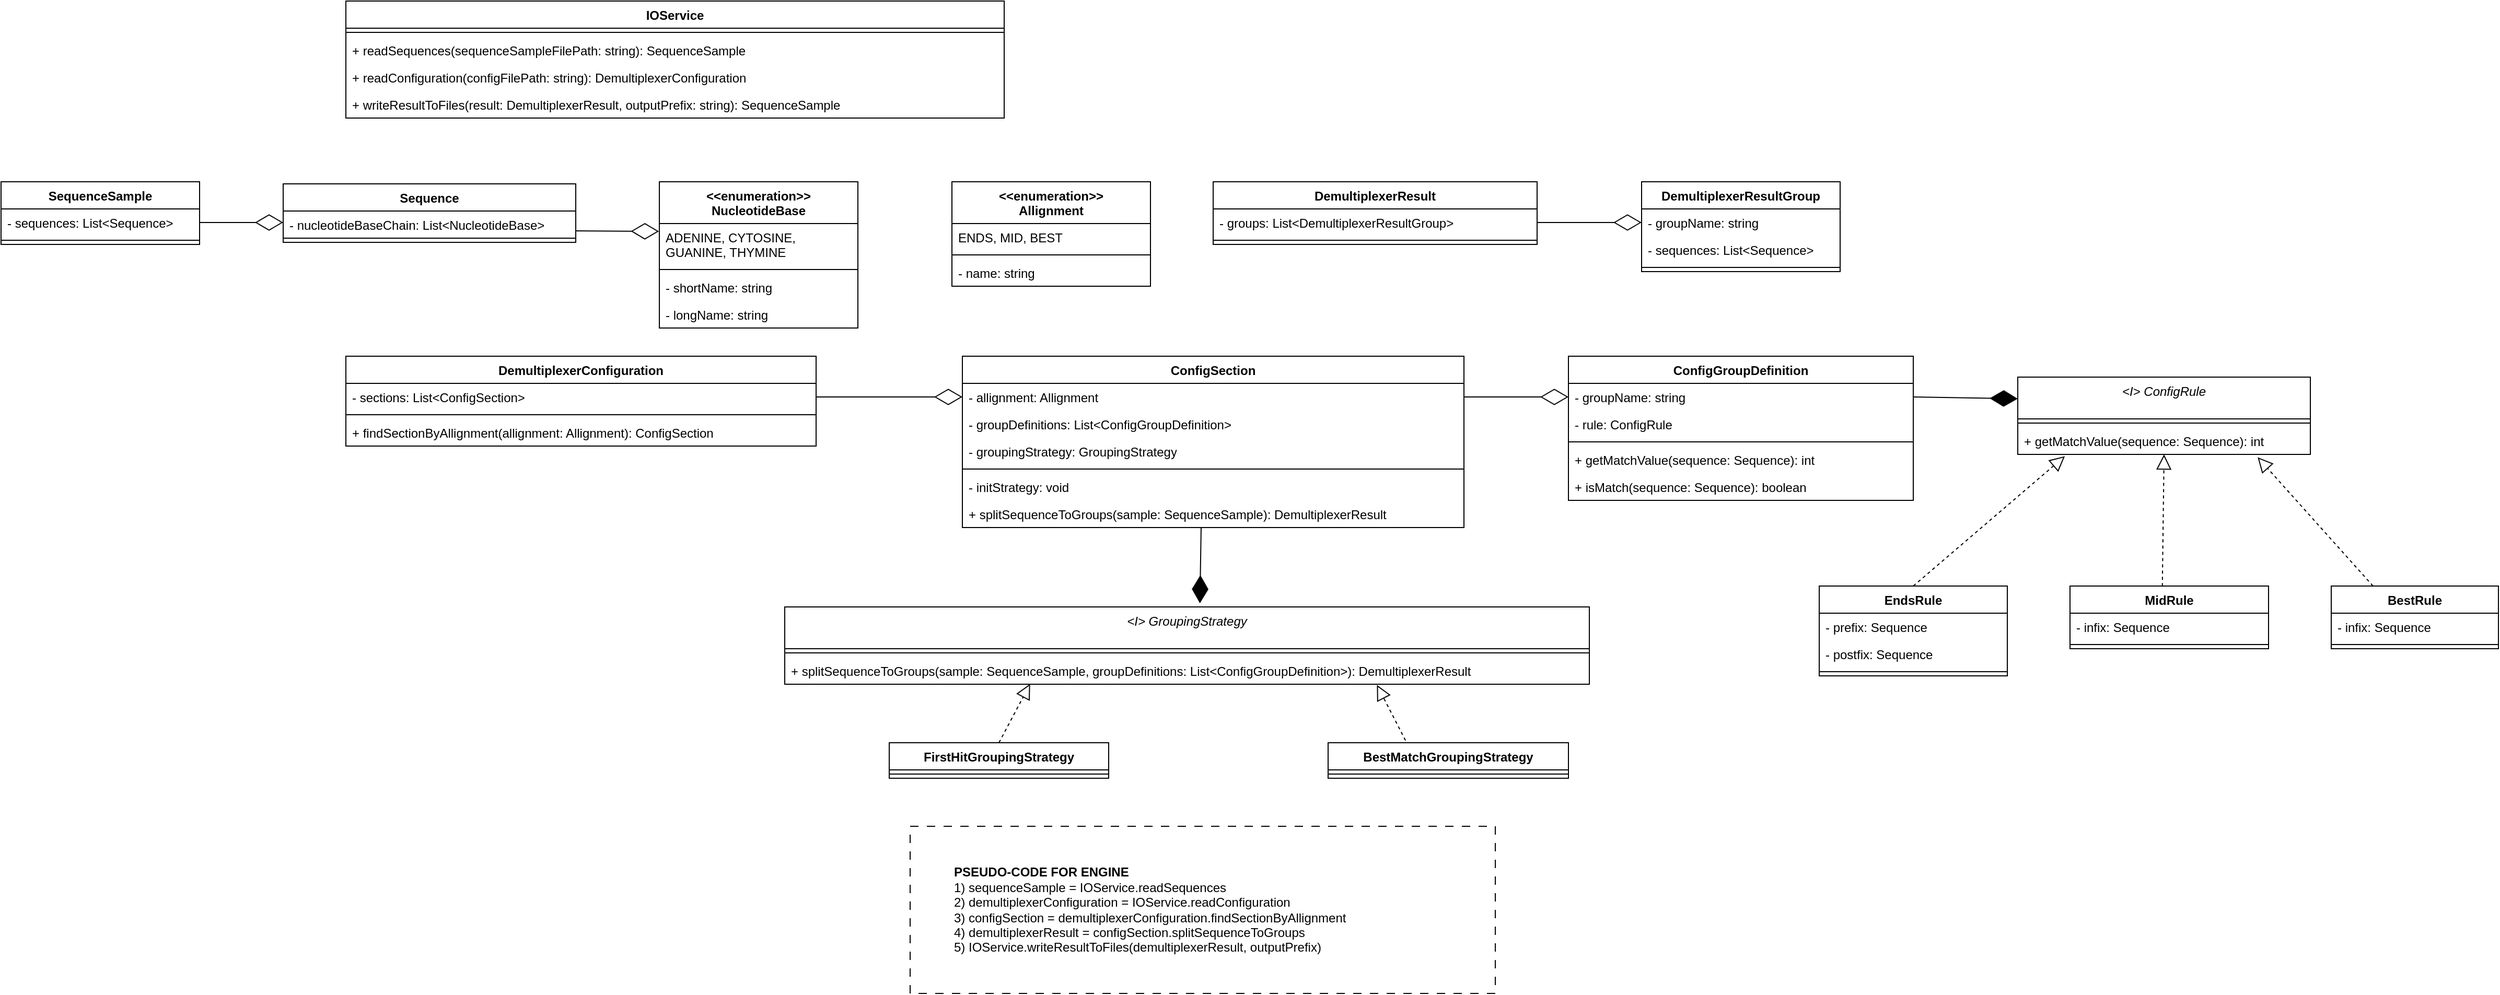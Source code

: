 <mxfile version="25.0.3">
  <diagram name="1 oldal" id="gJgrqShFCkPL8RjyrLo0">
    <mxGraphModel dx="2498" dy="748" grid="1" gridSize="10" guides="1" tooltips="1" connect="1" arrows="1" fold="1" page="1" pageScale="1" pageWidth="827" pageHeight="1169" math="0" shadow="0">
      <root>
        <mxCell id="0" />
        <mxCell id="1" parent="0" />
        <mxCell id="IwMsbEK7kWu3GnN3jvoc-1" value="IOService" style="swimlane;fontStyle=1;align=center;verticalAlign=top;childLayout=stackLayout;horizontal=1;startSize=26;horizontalStack=0;resizeParent=1;resizeParentMax=0;resizeLast=0;collapsible=1;marginBottom=0;whiteSpace=wrap;html=1;" vertex="1" parent="1">
          <mxGeometry x="-300" y="40" width="630" height="112" as="geometry" />
        </mxCell>
        <mxCell id="IwMsbEK7kWu3GnN3jvoc-3" value="" style="line;strokeWidth=1;fillColor=none;align=left;verticalAlign=middle;spacingTop=-1;spacingLeft=3;spacingRight=3;rotatable=0;labelPosition=right;points=[];portConstraint=eastwest;strokeColor=inherit;" vertex="1" parent="IwMsbEK7kWu3GnN3jvoc-1">
          <mxGeometry y="26" width="630" height="8" as="geometry" />
        </mxCell>
        <mxCell id="IwMsbEK7kWu3GnN3jvoc-4" value="+ readSequences(sequenceSampleFilePath: string): SequenceSample" style="text;strokeColor=none;fillColor=none;align=left;verticalAlign=top;spacingLeft=4;spacingRight=4;overflow=hidden;rotatable=0;points=[[0,0.5],[1,0.5]];portConstraint=eastwest;whiteSpace=wrap;html=1;" vertex="1" parent="IwMsbEK7kWu3GnN3jvoc-1">
          <mxGeometry y="34" width="630" height="26" as="geometry" />
        </mxCell>
        <mxCell id="IwMsbEK7kWu3GnN3jvoc-13" value="+ readConfiguration(configFilePath: string): DemultiplexerConfiguration" style="text;strokeColor=none;fillColor=none;align=left;verticalAlign=top;spacingLeft=4;spacingRight=4;overflow=hidden;rotatable=0;points=[[0,0.5],[1,0.5]];portConstraint=eastwest;whiteSpace=wrap;html=1;" vertex="1" parent="IwMsbEK7kWu3GnN3jvoc-1">
          <mxGeometry y="60" width="630" height="26" as="geometry" />
        </mxCell>
        <mxCell id="IwMsbEK7kWu3GnN3jvoc-59" value="+ writeResultToFiles(result: DemultiplexerResult, outputPrefix: string): SequenceSample" style="text;strokeColor=none;fillColor=none;align=left;verticalAlign=top;spacingLeft=4;spacingRight=4;overflow=hidden;rotatable=0;points=[[0,0.5],[1,0.5]];portConstraint=eastwest;whiteSpace=wrap;html=1;" vertex="1" parent="IwMsbEK7kWu3GnN3jvoc-1">
          <mxGeometry y="86" width="630" height="26" as="geometry" />
        </mxCell>
        <mxCell id="IwMsbEK7kWu3GnN3jvoc-5" value="Sequence" style="swimlane;fontStyle=1;align=center;verticalAlign=top;childLayout=stackLayout;horizontal=1;startSize=26;horizontalStack=0;resizeParent=1;resizeParentMax=0;resizeLast=0;collapsible=1;marginBottom=0;whiteSpace=wrap;html=1;" vertex="1" parent="1">
          <mxGeometry x="-360" y="215" width="280" height="56" as="geometry" />
        </mxCell>
        <mxCell id="IwMsbEK7kWu3GnN3jvoc-6" value="- nucleotideBaseChain: List&amp;lt;NucleotideBase&amp;gt;" style="text;strokeColor=none;fillColor=none;align=left;verticalAlign=top;spacingLeft=4;spacingRight=4;overflow=hidden;rotatable=0;points=[[0,0.5],[1,0.5]];portConstraint=eastwest;whiteSpace=wrap;html=1;" vertex="1" parent="IwMsbEK7kWu3GnN3jvoc-5">
          <mxGeometry y="26" width="280" height="22" as="geometry" />
        </mxCell>
        <mxCell id="IwMsbEK7kWu3GnN3jvoc-7" value="" style="line;strokeWidth=1;fillColor=none;align=left;verticalAlign=middle;spacingTop=-1;spacingLeft=3;spacingRight=3;rotatable=0;labelPosition=right;points=[];portConstraint=eastwest;strokeColor=inherit;" vertex="1" parent="IwMsbEK7kWu3GnN3jvoc-5">
          <mxGeometry y="48" width="280" height="8" as="geometry" />
        </mxCell>
        <mxCell id="IwMsbEK7kWu3GnN3jvoc-9" value="SequenceSample" style="swimlane;fontStyle=1;align=center;verticalAlign=top;childLayout=stackLayout;horizontal=1;startSize=26;horizontalStack=0;resizeParent=1;resizeParentMax=0;resizeLast=0;collapsible=1;marginBottom=0;whiteSpace=wrap;html=1;" vertex="1" parent="1">
          <mxGeometry x="-630" y="213" width="190" height="60" as="geometry" />
        </mxCell>
        <mxCell id="IwMsbEK7kWu3GnN3jvoc-10" value="- sequences: List&amp;lt;Sequence&amp;gt;" style="text;strokeColor=none;fillColor=none;align=left;verticalAlign=top;spacingLeft=4;spacingRight=4;overflow=hidden;rotatable=0;points=[[0,0.5],[1,0.5]];portConstraint=eastwest;whiteSpace=wrap;html=1;" vertex="1" parent="IwMsbEK7kWu3GnN3jvoc-9">
          <mxGeometry y="26" width="190" height="26" as="geometry" />
        </mxCell>
        <mxCell id="IwMsbEK7kWu3GnN3jvoc-11" value="" style="line;strokeWidth=1;fillColor=none;align=left;verticalAlign=middle;spacingTop=-1;spacingLeft=3;spacingRight=3;rotatable=0;labelPosition=right;points=[];portConstraint=eastwest;strokeColor=inherit;" vertex="1" parent="IwMsbEK7kWu3GnN3jvoc-9">
          <mxGeometry y="52" width="190" height="8" as="geometry" />
        </mxCell>
        <mxCell id="IwMsbEK7kWu3GnN3jvoc-14" value="DemultiplexerConfiguration" style="swimlane;fontStyle=1;align=center;verticalAlign=top;childLayout=stackLayout;horizontal=1;startSize=26;horizontalStack=0;resizeParent=1;resizeParentMax=0;resizeLast=0;collapsible=1;marginBottom=0;whiteSpace=wrap;html=1;" vertex="1" parent="1">
          <mxGeometry x="-300" y="380" width="450" height="86" as="geometry" />
        </mxCell>
        <mxCell id="IwMsbEK7kWu3GnN3jvoc-15" value="- sections: List&amp;lt;ConfigSection&amp;gt;" style="text;strokeColor=none;fillColor=none;align=left;verticalAlign=top;spacingLeft=4;spacingRight=4;overflow=hidden;rotatable=0;points=[[0,0.5],[1,0.5]];portConstraint=eastwest;whiteSpace=wrap;html=1;" vertex="1" parent="IwMsbEK7kWu3GnN3jvoc-14">
          <mxGeometry y="26" width="450" height="26" as="geometry" />
        </mxCell>
        <mxCell id="IwMsbEK7kWu3GnN3jvoc-16" value="" style="line;strokeWidth=1;fillColor=none;align=left;verticalAlign=middle;spacingTop=-1;spacingLeft=3;spacingRight=3;rotatable=0;labelPosition=right;points=[];portConstraint=eastwest;strokeColor=inherit;" vertex="1" parent="IwMsbEK7kWu3GnN3jvoc-14">
          <mxGeometry y="52" width="450" height="8" as="geometry" />
        </mxCell>
        <mxCell id="IwMsbEK7kWu3GnN3jvoc-17" value="+ findSectionByAllignment(allignment: Allignment): ConfigSection" style="text;strokeColor=none;fillColor=none;align=left;verticalAlign=top;spacingLeft=4;spacingRight=4;overflow=hidden;rotatable=0;points=[[0,0.5],[1,0.5]];portConstraint=eastwest;whiteSpace=wrap;html=1;" vertex="1" parent="IwMsbEK7kWu3GnN3jvoc-14">
          <mxGeometry y="60" width="450" height="26" as="geometry" />
        </mxCell>
        <mxCell id="IwMsbEK7kWu3GnN3jvoc-25" value="ConfigSection" style="swimlane;fontStyle=1;align=center;verticalAlign=top;childLayout=stackLayout;horizontal=1;startSize=26;horizontalStack=0;resizeParent=1;resizeParentMax=0;resizeLast=0;collapsible=1;marginBottom=0;whiteSpace=wrap;html=1;" vertex="1" parent="1">
          <mxGeometry x="290" y="380" width="480" height="164" as="geometry" />
        </mxCell>
        <mxCell id="IwMsbEK7kWu3GnN3jvoc-26" value="- allignment: Allignment" style="text;strokeColor=none;fillColor=none;align=left;verticalAlign=top;spacingLeft=4;spacingRight=4;overflow=hidden;rotatable=0;points=[[0,0.5],[1,0.5]];portConstraint=eastwest;whiteSpace=wrap;html=1;" vertex="1" parent="IwMsbEK7kWu3GnN3jvoc-25">
          <mxGeometry y="26" width="480" height="26" as="geometry" />
        </mxCell>
        <mxCell id="IwMsbEK7kWu3GnN3jvoc-38" value="- groupDefinitions: List&amp;lt;ConfigGroupDefinition&amp;gt;" style="text;strokeColor=none;fillColor=none;align=left;verticalAlign=top;spacingLeft=4;spacingRight=4;overflow=hidden;rotatable=0;points=[[0,0.5],[1,0.5]];portConstraint=eastwest;whiteSpace=wrap;html=1;" vertex="1" parent="IwMsbEK7kWu3GnN3jvoc-25">
          <mxGeometry y="52" width="480" height="26" as="geometry" />
        </mxCell>
        <mxCell id="IwMsbEK7kWu3GnN3jvoc-120" value="- groupingStrategy: GroupingStrategy" style="text;strokeColor=none;fillColor=none;align=left;verticalAlign=top;spacingLeft=4;spacingRight=4;overflow=hidden;rotatable=0;points=[[0,0.5],[1,0.5]];portConstraint=eastwest;whiteSpace=wrap;html=1;" vertex="1" parent="IwMsbEK7kWu3GnN3jvoc-25">
          <mxGeometry y="78" width="480" height="26" as="geometry" />
        </mxCell>
        <mxCell id="IwMsbEK7kWu3GnN3jvoc-27" value="" style="line;strokeWidth=1;fillColor=none;align=left;verticalAlign=middle;spacingTop=-1;spacingLeft=3;spacingRight=3;rotatable=0;labelPosition=right;points=[];portConstraint=eastwest;strokeColor=inherit;" vertex="1" parent="IwMsbEK7kWu3GnN3jvoc-25">
          <mxGeometry y="104" width="480" height="8" as="geometry" />
        </mxCell>
        <mxCell id="IwMsbEK7kWu3GnN3jvoc-28" value="- initStrategy: void" style="text;strokeColor=none;fillColor=none;align=left;verticalAlign=top;spacingLeft=4;spacingRight=4;overflow=hidden;rotatable=0;points=[[0,0.5],[1,0.5]];portConstraint=eastwest;whiteSpace=wrap;html=1;" vertex="1" parent="IwMsbEK7kWu3GnN3jvoc-25">
          <mxGeometry y="112" width="480" height="26" as="geometry" />
        </mxCell>
        <mxCell id="IwMsbEK7kWu3GnN3jvoc-123" value="+ splitSequenceToGroups(sample: SequenceSample): DemultiplexerResult" style="text;strokeColor=none;fillColor=none;align=left;verticalAlign=top;spacingLeft=4;spacingRight=4;overflow=hidden;rotatable=0;points=[[0,0.5],[1,0.5]];portConstraint=eastwest;whiteSpace=wrap;html=1;" vertex="1" parent="IwMsbEK7kWu3GnN3jvoc-25">
          <mxGeometry y="138" width="480" height="26" as="geometry" />
        </mxCell>
        <mxCell id="IwMsbEK7kWu3GnN3jvoc-29" value="" style="endArrow=diamondThin;endFill=0;endSize=24;html=1;rounded=0;exitX=1;exitY=0.5;exitDx=0;exitDy=0;entryX=0;entryY=0.5;entryDx=0;entryDy=0;" edge="1" parent="1" source="IwMsbEK7kWu3GnN3jvoc-10" target="IwMsbEK7kWu3GnN3jvoc-6">
          <mxGeometry width="160" relative="1" as="geometry">
            <mxPoint x="-70" y="353" as="sourcePoint" />
            <mxPoint x="90" y="353" as="targetPoint" />
          </mxGeometry>
        </mxCell>
        <mxCell id="IwMsbEK7kWu3GnN3jvoc-34" value="&lt;div&gt;&amp;lt;&amp;lt;enumeration&amp;gt;&amp;gt;&lt;/div&gt;Allignment" style="swimlane;fontStyle=1;align=center;verticalAlign=top;childLayout=stackLayout;horizontal=1;startSize=40;horizontalStack=0;resizeParent=1;resizeParentMax=0;resizeLast=0;collapsible=1;marginBottom=0;whiteSpace=wrap;html=1;" vertex="1" parent="1">
          <mxGeometry x="280" y="213" width="190" height="100" as="geometry" />
        </mxCell>
        <mxCell id="IwMsbEK7kWu3GnN3jvoc-35" value="ENDS, MID, BEST" style="text;strokeColor=none;fillColor=none;align=left;verticalAlign=top;spacingLeft=4;spacingRight=4;overflow=hidden;rotatable=0;points=[[0,0.5],[1,0.5]];portConstraint=eastwest;whiteSpace=wrap;html=1;" vertex="1" parent="IwMsbEK7kWu3GnN3jvoc-34">
          <mxGeometry y="40" width="190" height="26" as="geometry" />
        </mxCell>
        <mxCell id="IwMsbEK7kWu3GnN3jvoc-36" value="" style="line;strokeWidth=1;fillColor=none;align=left;verticalAlign=middle;spacingTop=-1;spacingLeft=3;spacingRight=3;rotatable=0;labelPosition=right;points=[];portConstraint=eastwest;strokeColor=inherit;" vertex="1" parent="IwMsbEK7kWu3GnN3jvoc-34">
          <mxGeometry y="66" width="190" height="8" as="geometry" />
        </mxCell>
        <mxCell id="IwMsbEK7kWu3GnN3jvoc-37" value="- name: string" style="text;strokeColor=none;fillColor=none;align=left;verticalAlign=top;spacingLeft=4;spacingRight=4;overflow=hidden;rotatable=0;points=[[0,0.5],[1,0.5]];portConstraint=eastwest;whiteSpace=wrap;html=1;" vertex="1" parent="IwMsbEK7kWu3GnN3jvoc-34">
          <mxGeometry y="74" width="190" height="26" as="geometry" />
        </mxCell>
        <mxCell id="IwMsbEK7kWu3GnN3jvoc-39" value="&lt;span style=&quot;text-align: left;&quot;&gt;ConfigGroupDefinition&lt;/span&gt;" style="swimlane;fontStyle=1;align=center;verticalAlign=top;childLayout=stackLayout;horizontal=1;startSize=26;horizontalStack=0;resizeParent=1;resizeParentMax=0;resizeLast=0;collapsible=1;marginBottom=0;whiteSpace=wrap;html=1;" vertex="1" parent="1">
          <mxGeometry x="870" y="380" width="330" height="138" as="geometry" />
        </mxCell>
        <mxCell id="IwMsbEK7kWu3GnN3jvoc-46" value="- groupName: string" style="text;strokeColor=none;fillColor=none;align=left;verticalAlign=top;spacingLeft=4;spacingRight=4;overflow=hidden;rotatable=0;points=[[0,0.5],[1,0.5]];portConstraint=eastwest;whiteSpace=wrap;html=1;" vertex="1" parent="IwMsbEK7kWu3GnN3jvoc-39">
          <mxGeometry y="26" width="330" height="26" as="geometry" />
        </mxCell>
        <mxCell id="IwMsbEK7kWu3GnN3jvoc-64" value="- rule: ConfigRule" style="text;strokeColor=none;fillColor=none;align=left;verticalAlign=top;spacingLeft=4;spacingRight=4;overflow=hidden;rotatable=0;points=[[0,0.5],[1,0.5]];portConstraint=eastwest;whiteSpace=wrap;html=1;" vertex="1" parent="IwMsbEK7kWu3GnN3jvoc-39">
          <mxGeometry y="52" width="330" height="26" as="geometry" />
        </mxCell>
        <mxCell id="IwMsbEK7kWu3GnN3jvoc-42" value="" style="line;strokeWidth=1;fillColor=none;align=left;verticalAlign=middle;spacingTop=-1;spacingLeft=3;spacingRight=3;rotatable=0;labelPosition=right;points=[];portConstraint=eastwest;strokeColor=inherit;" vertex="1" parent="IwMsbEK7kWu3GnN3jvoc-39">
          <mxGeometry y="78" width="330" height="8" as="geometry" />
        </mxCell>
        <mxCell id="IwMsbEK7kWu3GnN3jvoc-127" value="+ getMatchValue(sequence: Sequence): int" style="text;strokeColor=none;fillColor=none;align=left;verticalAlign=top;spacingLeft=4;spacingRight=4;overflow=hidden;rotatable=0;points=[[0,0.5],[1,0.5]];portConstraint=eastwest;whiteSpace=wrap;html=1;" vertex="1" parent="IwMsbEK7kWu3GnN3jvoc-39">
          <mxGeometry y="86" width="330" height="26" as="geometry" />
        </mxCell>
        <mxCell id="IwMsbEK7kWu3GnN3jvoc-43" value="+ isMatch(sequence: Sequence): boolean" style="text;strokeColor=none;fillColor=none;align=left;verticalAlign=top;spacingLeft=4;spacingRight=4;overflow=hidden;rotatable=0;points=[[0,0.5],[1,0.5]];portConstraint=eastwest;whiteSpace=wrap;html=1;" vertex="1" parent="IwMsbEK7kWu3GnN3jvoc-39">
          <mxGeometry y="112" width="330" height="26" as="geometry" />
        </mxCell>
        <mxCell id="IwMsbEK7kWu3GnN3jvoc-44" value="" style="endArrow=diamondThin;endFill=0;endSize=24;html=1;rounded=0;exitX=1;exitY=0.5;exitDx=0;exitDy=0;entryX=0;entryY=0.5;entryDx=0;entryDy=0;" edge="1" parent="1" source="IwMsbEK7kWu3GnN3jvoc-15" target="IwMsbEK7kWu3GnN3jvoc-26">
          <mxGeometry width="160" relative="1" as="geometry">
            <mxPoint x="240" y="289" as="sourcePoint" />
            <mxPoint x="340" y="289" as="targetPoint" />
          </mxGeometry>
        </mxCell>
        <mxCell id="IwMsbEK7kWu3GnN3jvoc-45" value="" style="endArrow=diamondThin;endFill=0;endSize=24;html=1;rounded=0;exitX=1;exitY=0.5;exitDx=0;exitDy=0;entryX=0;entryY=0.5;entryDx=0;entryDy=0;" edge="1" parent="1" source="IwMsbEK7kWu3GnN3jvoc-26">
          <mxGeometry width="160" relative="1" as="geometry">
            <mxPoint x="350" y="429" as="sourcePoint" />
            <mxPoint x="870" y="419" as="targetPoint" />
          </mxGeometry>
        </mxCell>
        <mxCell id="IwMsbEK7kWu3GnN3jvoc-47" value="DemultiplexerResult" style="swimlane;fontStyle=1;align=center;verticalAlign=top;childLayout=stackLayout;horizontal=1;startSize=26;horizontalStack=0;resizeParent=1;resizeParentMax=0;resizeLast=0;collapsible=1;marginBottom=0;whiteSpace=wrap;html=1;" vertex="1" parent="1">
          <mxGeometry x="530" y="213" width="310" height="60" as="geometry" />
        </mxCell>
        <mxCell id="IwMsbEK7kWu3GnN3jvoc-48" value="- groups: List&amp;lt;DemultiplexerResultGroup&amp;gt;" style="text;strokeColor=none;fillColor=none;align=left;verticalAlign=top;spacingLeft=4;spacingRight=4;overflow=hidden;rotatable=0;points=[[0,0.5],[1,0.5]];portConstraint=eastwest;whiteSpace=wrap;html=1;" vertex="1" parent="IwMsbEK7kWu3GnN3jvoc-47">
          <mxGeometry y="26" width="310" height="26" as="geometry" />
        </mxCell>
        <mxCell id="IwMsbEK7kWu3GnN3jvoc-49" value="" style="line;strokeWidth=1;fillColor=none;align=left;verticalAlign=middle;spacingTop=-1;spacingLeft=3;spacingRight=3;rotatable=0;labelPosition=right;points=[];portConstraint=eastwest;strokeColor=inherit;" vertex="1" parent="IwMsbEK7kWu3GnN3jvoc-47">
          <mxGeometry y="52" width="310" height="8" as="geometry" />
        </mxCell>
        <mxCell id="IwMsbEK7kWu3GnN3jvoc-51" value="DemultiplexerResultGroup" style="swimlane;fontStyle=1;align=center;verticalAlign=top;childLayout=stackLayout;horizontal=1;startSize=26;horizontalStack=0;resizeParent=1;resizeParentMax=0;resizeLast=0;collapsible=1;marginBottom=0;whiteSpace=wrap;html=1;" vertex="1" parent="1">
          <mxGeometry x="940" y="213" width="190" height="86" as="geometry" />
        </mxCell>
        <mxCell id="IwMsbEK7kWu3GnN3jvoc-52" value="- groupName: string" style="text;strokeColor=none;fillColor=none;align=left;verticalAlign=top;spacingLeft=4;spacingRight=4;overflow=hidden;rotatable=0;points=[[0,0.5],[1,0.5]];portConstraint=eastwest;whiteSpace=wrap;html=1;" vertex="1" parent="IwMsbEK7kWu3GnN3jvoc-51">
          <mxGeometry y="26" width="190" height="26" as="geometry" />
        </mxCell>
        <mxCell id="IwMsbEK7kWu3GnN3jvoc-55" value="- sequences: List&amp;lt;Sequence&amp;gt;" style="text;strokeColor=none;fillColor=none;align=left;verticalAlign=top;spacingLeft=4;spacingRight=4;overflow=hidden;rotatable=0;points=[[0,0.5],[1,0.5]];portConstraint=eastwest;whiteSpace=wrap;html=1;" vertex="1" parent="IwMsbEK7kWu3GnN3jvoc-51">
          <mxGeometry y="52" width="190" height="26" as="geometry" />
        </mxCell>
        <mxCell id="IwMsbEK7kWu3GnN3jvoc-53" value="" style="line;strokeWidth=1;fillColor=none;align=left;verticalAlign=middle;spacingTop=-1;spacingLeft=3;spacingRight=3;rotatable=0;labelPosition=right;points=[];portConstraint=eastwest;strokeColor=inherit;" vertex="1" parent="IwMsbEK7kWu3GnN3jvoc-51">
          <mxGeometry y="78" width="190" height="8" as="geometry" />
        </mxCell>
        <mxCell id="IwMsbEK7kWu3GnN3jvoc-56" value="" style="endArrow=diamondThin;endFill=0;endSize=24;html=1;rounded=0;exitX=1;exitY=0.5;exitDx=0;exitDy=0;entryX=0;entryY=0.5;entryDx=0;entryDy=0;" edge="1" parent="1" source="IwMsbEK7kWu3GnN3jvoc-48" target="IwMsbEK7kWu3GnN3jvoc-52">
          <mxGeometry width="160" relative="1" as="geometry">
            <mxPoint x="860" y="-48" as="sourcePoint" />
            <mxPoint x="940" y="-48" as="targetPoint" />
          </mxGeometry>
        </mxCell>
        <mxCell id="IwMsbEK7kWu3GnN3jvoc-58" value="&lt;blockquote style=&quot;margin: 0 0 0 40px; border: none; padding: 0px;&quot;&gt;&lt;b&gt;PSEUDO-CODE FOR ENGINE&lt;/b&gt;&lt;/blockquote&gt;&lt;blockquote style=&quot;margin: 0 0 0 40px; border: none; padding: 0px;&quot;&gt;1)&amp;nbsp;&lt;span style=&quot;background-color: initial;&quot;&gt;sequenceSample = IOService.readSequences&lt;/span&gt;&lt;/blockquote&gt;&lt;blockquote style=&quot;margin: 0 0 0 40px; border: none; padding: 0px;&quot;&gt;&lt;div&gt;2) demultiplexerConfiguration =&amp;nbsp;&lt;span style=&quot;background-color: initial;&quot;&gt;IOService.&lt;/span&gt;&lt;span style=&quot;background-color: initial;&quot;&gt;readConfiguration&lt;/span&gt;&lt;/div&gt;&lt;div&gt;&lt;span style=&quot;background-color: initial;&quot;&gt;3) configSection =&amp;nbsp;&lt;/span&gt;&lt;span style=&quot;background-color: initial;&quot;&gt;demultiplexerConfiguration.&lt;/span&gt;&lt;span style=&quot;background-color: initial;&quot;&gt;findSectionByAllignment&lt;/span&gt;&lt;/div&gt;&lt;div&gt;&lt;span style=&quot;background-color: initial;&quot;&gt;4) d&lt;/span&gt;&lt;span style=&quot;background-color: initial;&quot;&gt;emultiplexerResult =&amp;nbsp;&lt;/span&gt;configSection&lt;span style=&quot;background-color: initial;&quot;&gt;.&lt;/span&gt;&lt;span style=&quot;background-color: initial;&quot;&gt;splitSequenceToGroups&lt;/span&gt;&lt;/div&gt;&lt;div&gt;5) IOService.writeResultToFiles(demultiplexerResult, outputPrefix)&lt;/div&gt;&lt;/blockquote&gt;" style="rounded=0;whiteSpace=wrap;html=1;align=left;dashed=1;dashPattern=8 8;" vertex="1" parent="1">
          <mxGeometry x="240" y="830" width="560" height="160" as="geometry" />
        </mxCell>
        <mxCell id="IwMsbEK7kWu3GnN3jvoc-60" value="&lt;div&gt;&lt;span style=&quot;font-weight: normal;&quot;&gt;&lt;i&gt;&amp;lt;I&amp;gt; ConfigRule&lt;/i&gt;&lt;/span&gt;&lt;/div&gt;" style="swimlane;fontStyle=1;align=center;verticalAlign=top;childLayout=stackLayout;horizontal=1;startSize=40;horizontalStack=0;resizeParent=1;resizeParentMax=0;resizeLast=0;collapsible=1;marginBottom=0;whiteSpace=wrap;html=1;" vertex="1" parent="1">
          <mxGeometry x="1300" y="400" width="280" height="74" as="geometry" />
        </mxCell>
        <mxCell id="IwMsbEK7kWu3GnN3jvoc-62" value="" style="line;strokeWidth=1;fillColor=none;align=left;verticalAlign=middle;spacingTop=-1;spacingLeft=3;spacingRight=3;rotatable=0;labelPosition=right;points=[];portConstraint=eastwest;strokeColor=inherit;" vertex="1" parent="IwMsbEK7kWu3GnN3jvoc-60">
          <mxGeometry y="40" width="280" height="8" as="geometry" />
        </mxCell>
        <mxCell id="IwMsbEK7kWu3GnN3jvoc-115" value="+ getMatchValue(sequence: Sequence): int" style="text;strokeColor=none;fillColor=none;align=left;verticalAlign=top;spacingLeft=4;spacingRight=4;overflow=hidden;rotatable=0;points=[[0,0.5],[1,0.5]];portConstraint=eastwest;whiteSpace=wrap;html=1;" vertex="1" parent="IwMsbEK7kWu3GnN3jvoc-60">
          <mxGeometry y="48" width="280" height="26" as="geometry" />
        </mxCell>
        <mxCell id="IwMsbEK7kWu3GnN3jvoc-66" value="" style="endArrow=block;dashed=1;endFill=0;endSize=12;html=1;rounded=0;exitX=0.25;exitY=0;exitDx=0;exitDy=0;entryX=0.82;entryY=1.106;entryDx=0;entryDy=0;entryPerimeter=0;" edge="1" parent="1" source="IwMsbEK7kWu3GnN3jvoc-106" target="IwMsbEK7kWu3GnN3jvoc-115">
          <mxGeometry width="160" relative="1" as="geometry">
            <mxPoint x="1560" y="530" as="sourcePoint" />
            <mxPoint x="1533.24" y="492.39" as="targetPoint" />
          </mxGeometry>
        </mxCell>
        <mxCell id="IwMsbEK7kWu3GnN3jvoc-67" value="" style="endArrow=block;dashed=1;endFill=0;endSize=12;html=1;rounded=0;entryX=0.5;entryY=1;entryDx=0;entryDy=0;exitX=0.465;exitY=0.003;exitDx=0;exitDy=0;exitPerimeter=0;" edge="1" parent="1" source="IwMsbEK7kWu3GnN3jvoc-102" target="IwMsbEK7kWu3GnN3jvoc-60">
          <mxGeometry width="160" relative="1" as="geometry">
            <mxPoint x="1560" y="430" as="sourcePoint" />
            <mxPoint x="1440" y="493.248" as="targetPoint" />
          </mxGeometry>
        </mxCell>
        <mxCell id="IwMsbEK7kWu3GnN3jvoc-68" value="" style="endArrow=block;dashed=1;endFill=0;endSize=12;html=1;rounded=0;entryX=0.161;entryY=1.066;entryDx=0;entryDy=0;exitX=0.5;exitY=0;exitDx=0;exitDy=0;entryPerimeter=0;" edge="1" parent="1" source="IwMsbEK7kWu3GnN3jvoc-96" target="IwMsbEK7kWu3GnN3jvoc-115">
          <mxGeometry width="160" relative="1" as="geometry">
            <mxPoint x="1560" y="340" as="sourcePoint" />
            <mxPoint x="1328.0" y="494.106" as="targetPoint" />
          </mxGeometry>
        </mxCell>
        <mxCell id="IwMsbEK7kWu3GnN3jvoc-75" value="FirstHitGroupingStrategy" style="swimlane;fontStyle=1;align=center;verticalAlign=top;childLayout=stackLayout;horizontal=1;startSize=26;horizontalStack=0;resizeParent=1;resizeParentMax=0;resizeLast=0;collapsible=1;marginBottom=0;whiteSpace=wrap;html=1;" vertex="1" parent="1">
          <mxGeometry x="220" y="750" width="210" height="34" as="geometry" />
        </mxCell>
        <mxCell id="IwMsbEK7kWu3GnN3jvoc-78" value="" style="line;strokeWidth=1;fillColor=none;align=left;verticalAlign=middle;spacingTop=-1;spacingLeft=3;spacingRight=3;rotatable=0;labelPosition=right;points=[];portConstraint=eastwest;strokeColor=inherit;" vertex="1" parent="IwMsbEK7kWu3GnN3jvoc-75">
          <mxGeometry y="26" width="210" height="8" as="geometry" />
        </mxCell>
        <mxCell id="IwMsbEK7kWu3GnN3jvoc-80" value="BestMatchGroupingStrategy" style="swimlane;fontStyle=1;align=center;verticalAlign=top;childLayout=stackLayout;horizontal=1;startSize=26;horizontalStack=0;resizeParent=1;resizeParentMax=0;resizeLast=0;collapsible=1;marginBottom=0;whiteSpace=wrap;html=1;" vertex="1" parent="1">
          <mxGeometry x="640" y="750" width="230" height="34" as="geometry" />
        </mxCell>
        <mxCell id="IwMsbEK7kWu3GnN3jvoc-83" value="" style="line;strokeWidth=1;fillColor=none;align=left;verticalAlign=middle;spacingTop=-1;spacingLeft=3;spacingRight=3;rotatable=0;labelPosition=right;points=[];portConstraint=eastwest;strokeColor=inherit;" vertex="1" parent="IwMsbEK7kWu3GnN3jvoc-80">
          <mxGeometry y="26" width="230" height="8" as="geometry" />
        </mxCell>
        <mxCell id="IwMsbEK7kWu3GnN3jvoc-85" value="&lt;div&gt;&lt;span style=&quot;font-weight: normal;&quot;&gt;&lt;i&gt;&amp;lt;I&amp;gt; GroupingStrategy&lt;/i&gt;&lt;/span&gt;&lt;/div&gt;" style="swimlane;fontStyle=1;align=center;verticalAlign=top;childLayout=stackLayout;horizontal=1;startSize=40;horizontalStack=0;resizeParent=1;resizeParentMax=0;resizeLast=0;collapsible=1;marginBottom=0;whiteSpace=wrap;html=1;" vertex="1" parent="1">
          <mxGeometry x="120" y="620" width="770" height="74" as="geometry" />
        </mxCell>
        <mxCell id="IwMsbEK7kWu3GnN3jvoc-86" value="" style="line;strokeWidth=1;fillColor=none;align=left;verticalAlign=middle;spacingTop=-1;spacingLeft=3;spacingRight=3;rotatable=0;labelPosition=right;points=[];portConstraint=eastwest;strokeColor=inherit;" vertex="1" parent="IwMsbEK7kWu3GnN3jvoc-85">
          <mxGeometry y="40" width="770" height="8" as="geometry" />
        </mxCell>
        <mxCell id="IwMsbEK7kWu3GnN3jvoc-87" value="+ splitSequenceToGroups(sample: SequenceSample, groupDefinitions: List&amp;lt;ConfigGroupDefinition&amp;gt;): DemultiplexerResult" style="text;strokeColor=none;fillColor=none;align=left;verticalAlign=top;spacingLeft=4;spacingRight=4;overflow=hidden;rotatable=0;points=[[0,0.5],[1,0.5]];portConstraint=eastwest;whiteSpace=wrap;html=1;" vertex="1" parent="IwMsbEK7kWu3GnN3jvoc-85">
          <mxGeometry y="48" width="770" height="26" as="geometry" />
        </mxCell>
        <mxCell id="IwMsbEK7kWu3GnN3jvoc-91" value="" style="endArrow=block;dashed=1;endFill=0;endSize=12;html=1;rounded=0;entryX=0.305;entryY=0.986;entryDx=0;entryDy=0;entryPerimeter=0;exitX=0.5;exitY=0;exitDx=0;exitDy=0;" edge="1" parent="1" source="IwMsbEK7kWu3GnN3jvoc-75" target="IwMsbEK7kWu3GnN3jvoc-87">
          <mxGeometry width="160" relative="1" as="geometry">
            <mxPoint x="1570" y="460" as="sourcePoint" />
            <mxPoint x="1501" y="389" as="targetPoint" />
          </mxGeometry>
        </mxCell>
        <mxCell id="IwMsbEK7kWu3GnN3jvoc-92" value="" style="endArrow=block;dashed=1;endFill=0;endSize=12;html=1;rounded=0;entryX=0.736;entryY=1.026;entryDx=0;entryDy=0;entryPerimeter=0;exitX=0.322;exitY=-0.065;exitDx=0;exitDy=0;exitPerimeter=0;" edge="1" parent="1" source="IwMsbEK7kWu3GnN3jvoc-80" target="IwMsbEK7kWu3GnN3jvoc-87">
          <mxGeometry width="160" relative="1" as="geometry">
            <mxPoint x="335" y="760" as="sourcePoint" />
            <mxPoint x="410" y="706" as="targetPoint" />
          </mxGeometry>
        </mxCell>
        <mxCell id="IwMsbEK7kWu3GnN3jvoc-93" value="" style="endArrow=diamondThin;endFill=1;endSize=24;html=1;rounded=0;entryX=0.516;entryY=-0.047;entryDx=0;entryDy=0;entryPerimeter=0;exitX=0.476;exitY=1.004;exitDx=0;exitDy=0;exitPerimeter=0;" edge="1" parent="1" source="IwMsbEK7kWu3GnN3jvoc-123" target="IwMsbEK7kWu3GnN3jvoc-85">
          <mxGeometry width="160" relative="1" as="geometry">
            <mxPoint x="517" y="530" as="sourcePoint" />
            <mxPoint x="519.58" y="513.61" as="targetPoint" />
          </mxGeometry>
        </mxCell>
        <mxCell id="IwMsbEK7kWu3GnN3jvoc-96" value="&lt;span style=&quot;text-align: left;&quot;&gt;EndsRule&lt;/span&gt;" style="swimlane;fontStyle=1;align=center;verticalAlign=top;childLayout=stackLayout;horizontal=1;startSize=26;horizontalStack=0;resizeParent=1;resizeParentMax=0;resizeLast=0;collapsible=1;marginBottom=0;whiteSpace=wrap;html=1;" vertex="1" parent="1">
          <mxGeometry x="1110" y="600" width="180" height="86" as="geometry" />
        </mxCell>
        <mxCell id="IwMsbEK7kWu3GnN3jvoc-97" value="- prefix: Sequence" style="text;strokeColor=none;fillColor=none;align=left;verticalAlign=top;spacingLeft=4;spacingRight=4;overflow=hidden;rotatable=0;points=[[0,0.5],[1,0.5]];portConstraint=eastwest;whiteSpace=wrap;html=1;" vertex="1" parent="IwMsbEK7kWu3GnN3jvoc-96">
          <mxGeometry y="26" width="180" height="26" as="geometry" />
        </mxCell>
        <mxCell id="IwMsbEK7kWu3GnN3jvoc-101" value="- postfix: Sequence" style="text;strokeColor=none;fillColor=none;align=left;verticalAlign=top;spacingLeft=4;spacingRight=4;overflow=hidden;rotatable=0;points=[[0,0.5],[1,0.5]];portConstraint=eastwest;whiteSpace=wrap;html=1;" vertex="1" parent="IwMsbEK7kWu3GnN3jvoc-96">
          <mxGeometry y="52" width="180" height="26" as="geometry" />
        </mxCell>
        <mxCell id="IwMsbEK7kWu3GnN3jvoc-99" value="" style="line;strokeWidth=1;fillColor=none;align=left;verticalAlign=middle;spacingTop=-1;spacingLeft=3;spacingRight=3;rotatable=0;labelPosition=right;points=[];portConstraint=eastwest;strokeColor=inherit;" vertex="1" parent="IwMsbEK7kWu3GnN3jvoc-96">
          <mxGeometry y="78" width="180" height="8" as="geometry" />
        </mxCell>
        <mxCell id="IwMsbEK7kWu3GnN3jvoc-102" value="&lt;span style=&quot;text-align: left;&quot;&gt;MidRule&lt;/span&gt;" style="swimlane;fontStyle=1;align=center;verticalAlign=top;childLayout=stackLayout;horizontal=1;startSize=26;horizontalStack=0;resizeParent=1;resizeParentMax=0;resizeLast=0;collapsible=1;marginBottom=0;whiteSpace=wrap;html=1;" vertex="1" parent="1">
          <mxGeometry x="1350" y="600" width="190" height="60" as="geometry" />
        </mxCell>
        <mxCell id="IwMsbEK7kWu3GnN3jvoc-103" value="- infix: Sequence" style="text;strokeColor=none;fillColor=none;align=left;verticalAlign=top;spacingLeft=4;spacingRight=4;overflow=hidden;rotatable=0;points=[[0,0.5],[1,0.5]];portConstraint=eastwest;whiteSpace=wrap;html=1;" vertex="1" parent="IwMsbEK7kWu3GnN3jvoc-102">
          <mxGeometry y="26" width="190" height="26" as="geometry" />
        </mxCell>
        <mxCell id="IwMsbEK7kWu3GnN3jvoc-105" value="" style="line;strokeWidth=1;fillColor=none;align=left;verticalAlign=middle;spacingTop=-1;spacingLeft=3;spacingRight=3;rotatable=0;labelPosition=right;points=[];portConstraint=eastwest;strokeColor=inherit;" vertex="1" parent="IwMsbEK7kWu3GnN3jvoc-102">
          <mxGeometry y="52" width="190" height="8" as="geometry" />
        </mxCell>
        <mxCell id="IwMsbEK7kWu3GnN3jvoc-106" value="&lt;span style=&quot;text-align: left;&quot;&gt;BestRule&lt;/span&gt;" style="swimlane;fontStyle=1;align=center;verticalAlign=top;childLayout=stackLayout;horizontal=1;startSize=26;horizontalStack=0;resizeParent=1;resizeParentMax=0;resizeLast=0;collapsible=1;marginBottom=0;whiteSpace=wrap;html=1;" vertex="1" parent="1">
          <mxGeometry x="1600" y="600" width="160" height="60" as="geometry" />
        </mxCell>
        <mxCell id="IwMsbEK7kWu3GnN3jvoc-107" value="- infix: Sequence" style="text;strokeColor=none;fillColor=none;align=left;verticalAlign=top;spacingLeft=4;spacingRight=4;overflow=hidden;rotatable=0;points=[[0,0.5],[1,0.5]];portConstraint=eastwest;whiteSpace=wrap;html=1;" vertex="1" parent="IwMsbEK7kWu3GnN3jvoc-106">
          <mxGeometry y="26" width="160" height="26" as="geometry" />
        </mxCell>
        <mxCell id="IwMsbEK7kWu3GnN3jvoc-109" value="" style="line;strokeWidth=1;fillColor=none;align=left;verticalAlign=middle;spacingTop=-1;spacingLeft=3;spacingRight=3;rotatable=0;labelPosition=right;points=[];portConstraint=eastwest;strokeColor=inherit;" vertex="1" parent="IwMsbEK7kWu3GnN3jvoc-106">
          <mxGeometry y="52" width="160" height="8" as="geometry" />
        </mxCell>
        <mxCell id="IwMsbEK7kWu3GnN3jvoc-111" value="" style="endArrow=diamondThin;endFill=1;endSize=24;html=1;rounded=0;entryX=0;entryY=0.28;entryDx=0;entryDy=0;exitX=1;exitY=0.5;exitDx=0;exitDy=0;entryPerimeter=0;" edge="1" parent="1" source="IwMsbEK7kWu3GnN3jvoc-46" target="IwMsbEK7kWu3GnN3jvoc-60">
          <mxGeometry width="160" relative="1" as="geometry">
            <mxPoint x="529.58" y="620" as="sourcePoint" />
            <mxPoint x="531" y="707" as="targetPoint" />
          </mxGeometry>
        </mxCell>
        <mxCell id="IwMsbEK7kWu3GnN3jvoc-128" value="&lt;div&gt;&amp;lt;&amp;lt;enumeration&amp;gt;&amp;gt;&lt;/div&gt;&lt;span style=&quot;text-align: left;&quot;&gt;NucleotideBase&lt;/span&gt;" style="swimlane;fontStyle=1;align=center;verticalAlign=top;childLayout=stackLayout;horizontal=1;startSize=40;horizontalStack=0;resizeParent=1;resizeParentMax=0;resizeLast=0;collapsible=1;marginBottom=0;whiteSpace=wrap;html=1;" vertex="1" parent="1">
          <mxGeometry y="213" width="190" height="140" as="geometry" />
        </mxCell>
        <mxCell id="IwMsbEK7kWu3GnN3jvoc-129" value="ADENINE, CYTOSINE, GUANINE, THYMINE&amp;nbsp;" style="text;strokeColor=none;fillColor=none;align=left;verticalAlign=top;spacingLeft=4;spacingRight=4;overflow=hidden;rotatable=0;points=[[0,0.5],[1,0.5]];portConstraint=eastwest;whiteSpace=wrap;html=1;" vertex="1" parent="IwMsbEK7kWu3GnN3jvoc-128">
          <mxGeometry y="40" width="190" height="40" as="geometry" />
        </mxCell>
        <mxCell id="IwMsbEK7kWu3GnN3jvoc-130" value="" style="line;strokeWidth=1;fillColor=none;align=left;verticalAlign=middle;spacingTop=-1;spacingLeft=3;spacingRight=3;rotatable=0;labelPosition=right;points=[];portConstraint=eastwest;strokeColor=inherit;" vertex="1" parent="IwMsbEK7kWu3GnN3jvoc-128">
          <mxGeometry y="80" width="190" height="8" as="geometry" />
        </mxCell>
        <mxCell id="IwMsbEK7kWu3GnN3jvoc-131" value="- shortName: string" style="text;strokeColor=none;fillColor=none;align=left;verticalAlign=top;spacingLeft=4;spacingRight=4;overflow=hidden;rotatable=0;points=[[0,0.5],[1,0.5]];portConstraint=eastwest;whiteSpace=wrap;html=1;" vertex="1" parent="IwMsbEK7kWu3GnN3jvoc-128">
          <mxGeometry y="88" width="190" height="26" as="geometry" />
        </mxCell>
        <mxCell id="IwMsbEK7kWu3GnN3jvoc-133" value="- longName: string" style="text;strokeColor=none;fillColor=none;align=left;verticalAlign=top;spacingLeft=4;spacingRight=4;overflow=hidden;rotatable=0;points=[[0,0.5],[1,0.5]];portConstraint=eastwest;whiteSpace=wrap;html=1;" vertex="1" parent="IwMsbEK7kWu3GnN3jvoc-128">
          <mxGeometry y="114" width="190" height="26" as="geometry" />
        </mxCell>
        <mxCell id="IwMsbEK7kWu3GnN3jvoc-135" value="" style="endArrow=diamondThin;endFill=0;endSize=24;html=1;rounded=0;entryX=-0.002;entryY=0.187;entryDx=0;entryDy=0;entryPerimeter=0;" edge="1" parent="1" target="IwMsbEK7kWu3GnN3jvoc-129">
          <mxGeometry width="160" relative="1" as="geometry">
            <mxPoint x="-80" y="260" as="sourcePoint" />
            <mxPoint x="-350" y="262" as="targetPoint" />
          </mxGeometry>
        </mxCell>
      </root>
    </mxGraphModel>
  </diagram>
</mxfile>
